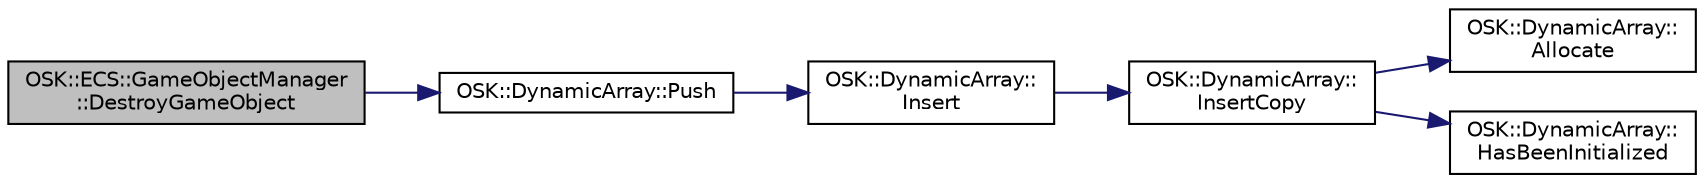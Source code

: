 digraph "OSK::ECS::GameObjectManager::DestroyGameObject"
{
 // LATEX_PDF_SIZE
  edge [fontname="Helvetica",fontsize="10",labelfontname="Helvetica",labelfontsize="10"];
  node [fontname="Helvetica",fontsize="10",shape=record];
  rankdir="LR";
  Node1 [label="OSK::ECS::GameObjectManager\l::DestroyGameObject",height=0.2,width=0.4,color="black", fillcolor="grey75", style="filled", fontcolor="black",tooltip="Destruye el objeto dado."];
  Node1 -> Node2 [color="midnightblue",fontsize="10",style="solid"];
  Node2 [label="OSK::DynamicArray::Push",height=0.2,width=0.4,color="black", fillcolor="white", style="filled",URL="$class_o_s_k_1_1_dynamic_array.html#a8b3caa95e30b8514bfca3d9078a70315",tooltip="Añade el elemento al final de la lista."];
  Node2 -> Node3 [color="midnightblue",fontsize="10",style="solid"];
  Node3 [label="OSK::DynamicArray::\lInsert",height=0.2,width=0.4,color="black", fillcolor="white", style="filled",URL="$class_o_s_k_1_1_dynamic_array.html#a2c1e7bd2efbadf8b163f67c26921ba53",tooltip="Inserta un elemento al final del array."];
  Node3 -> Node4 [color="midnightblue",fontsize="10",style="solid"];
  Node4 [label="OSK::DynamicArray::\lInsertCopy",height=0.2,width=0.4,color="black", fillcolor="white", style="filled",URL="$class_o_s_k_1_1_dynamic_array.html#a037c4e2c0414718e5fc3cc608167a261",tooltip="Inserta una copia del elemento al final del array."];
  Node4 -> Node5 [color="midnightblue",fontsize="10",style="solid"];
  Node5 [label="OSK::DynamicArray::\lAllocate",height=0.2,width=0.4,color="black", fillcolor="white", style="filled",URL="$class_o_s_k_1_1_dynamic_array.html#acf322bf27bf4bfd581079500c67171a6",tooltip="Reserva espacio para 'size' elementos. Preserva los elementos anteriores."];
  Node4 -> Node6 [color="midnightblue",fontsize="10",style="solid"];
  Node6 [label="OSK::DynamicArray::\lHasBeenInitialized",height=0.2,width=0.4,color="black", fillcolor="white", style="filled",URL="$class_o_s_k_1_1_dynamic_array.html#a24b36038b685ea5f33b2b9b279035cef",tooltip="Devuelve true si el array se ha inicializado."];
}
